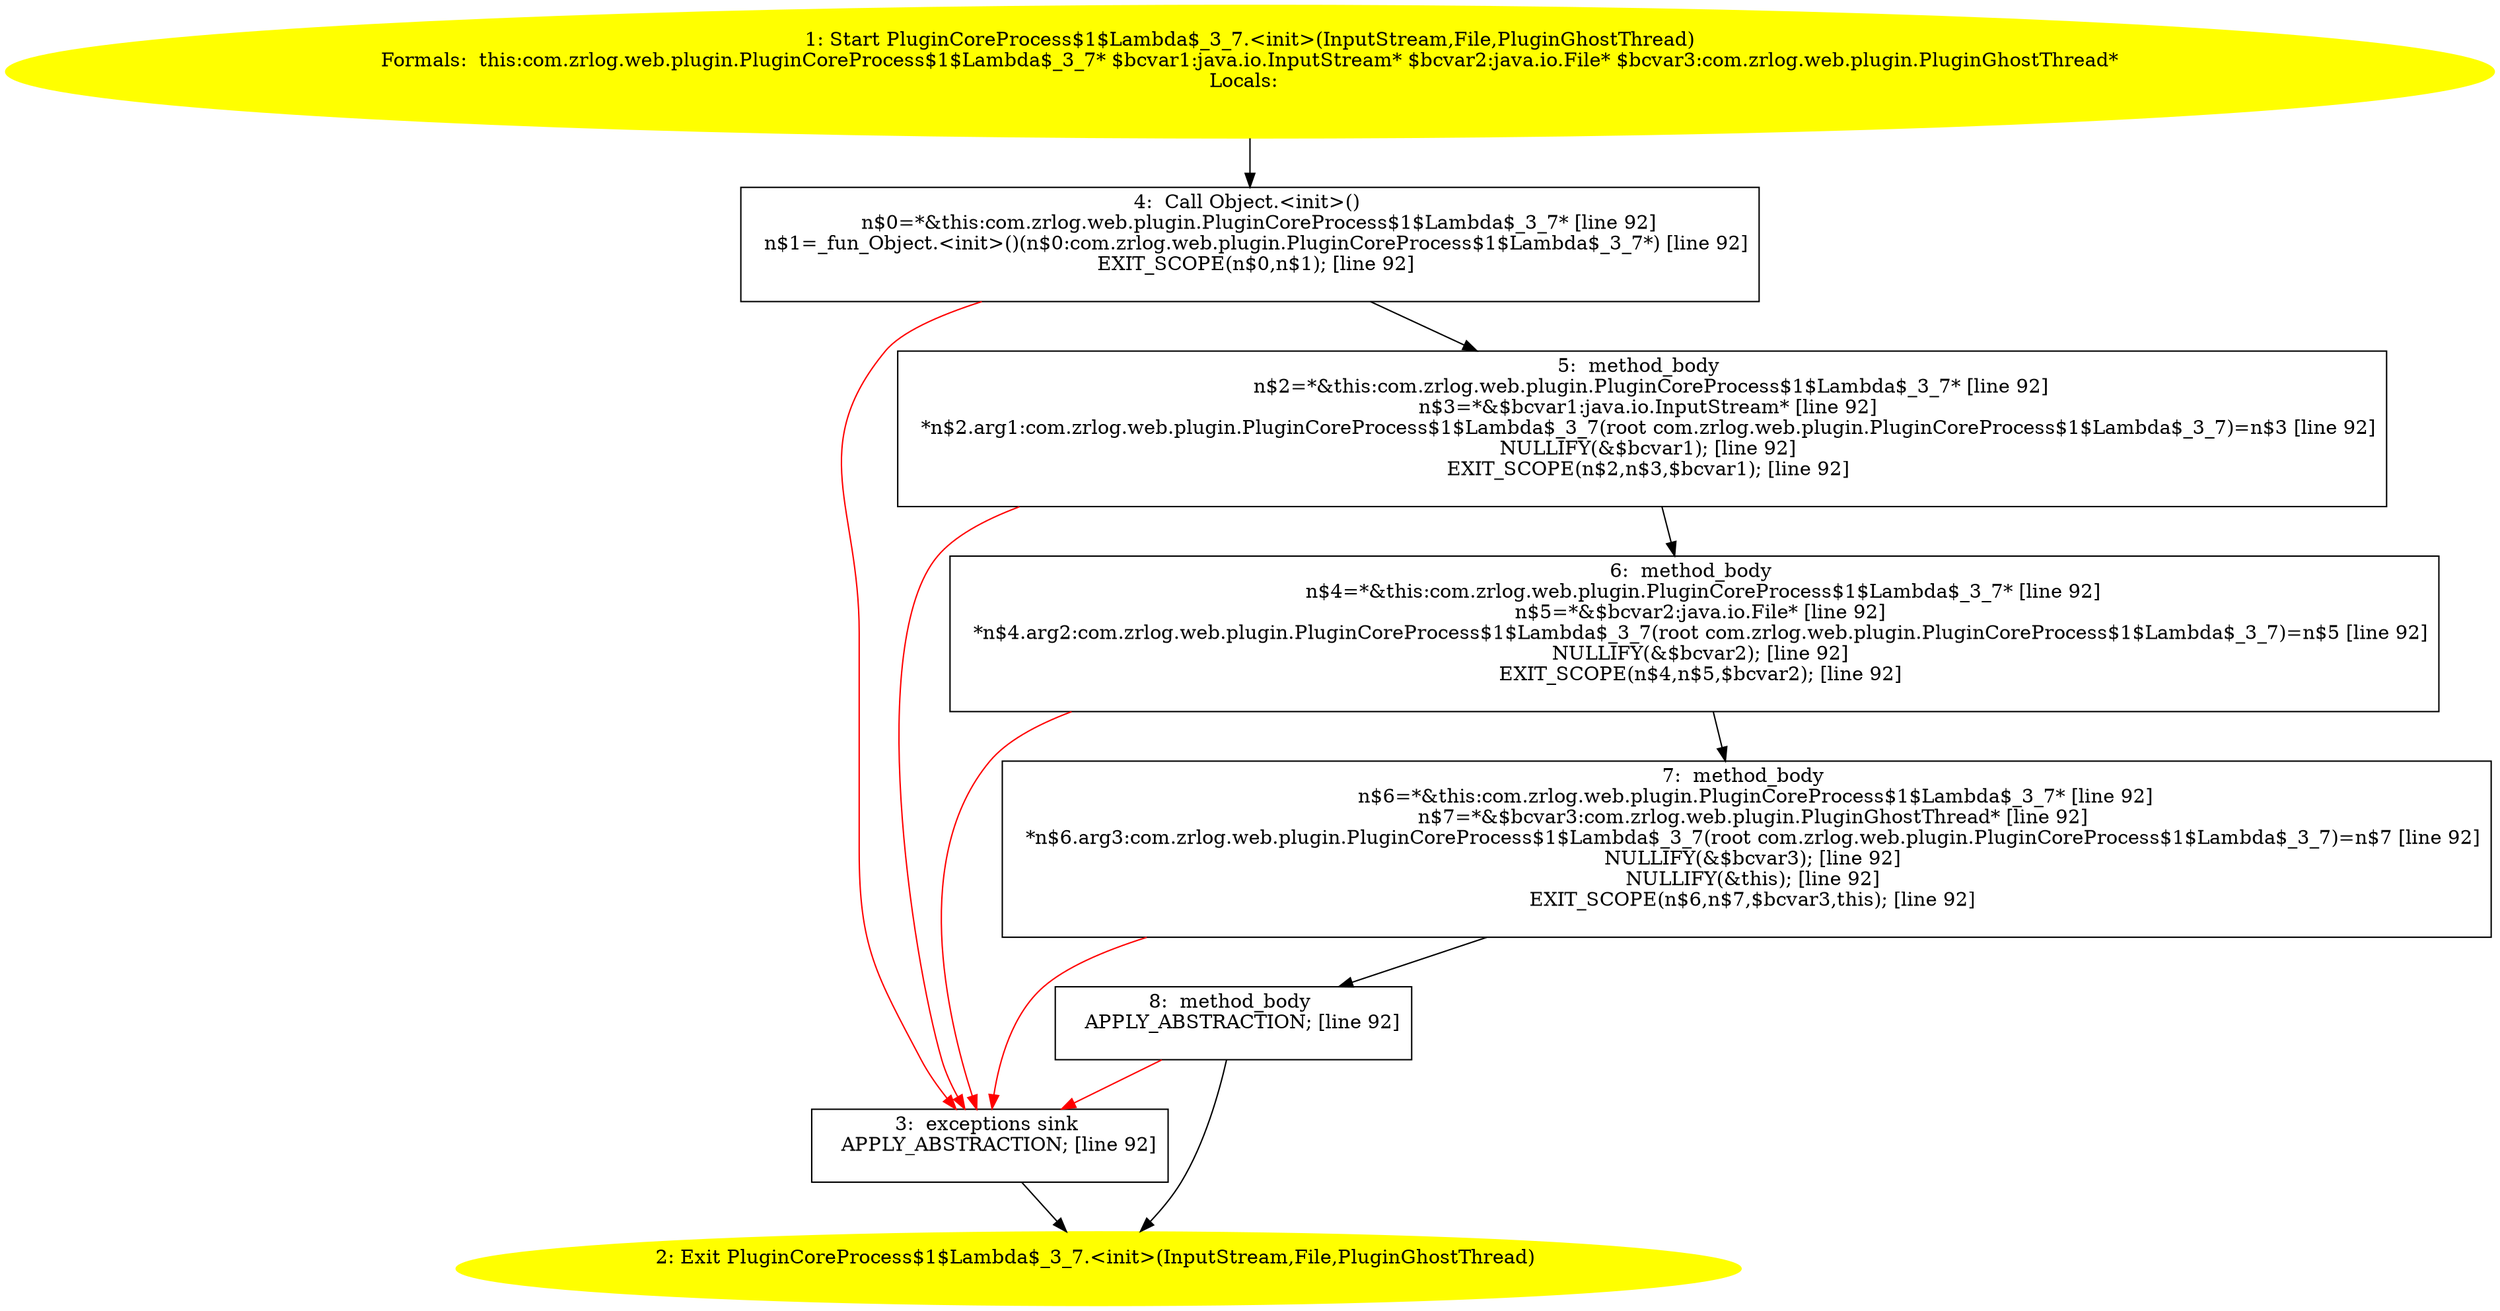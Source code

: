 /* @generated */
digraph cfg {
"com.zrlog.web.plugin.PluginCoreProcess$1$Lambda$_3_7.<init>(java.io.InputStream,java.io.File,com.zrl.298c723fc3fa68631677c58bf999076a_1" [label="1: Start PluginCoreProcess$1$Lambda$_3_7.<init>(InputStream,File,PluginGhostThread)\nFormals:  this:com.zrlog.web.plugin.PluginCoreProcess$1$Lambda$_3_7* $bcvar1:java.io.InputStream* $bcvar2:java.io.File* $bcvar3:com.zrlog.web.plugin.PluginGhostThread*\nLocals:  \n  " color=yellow style=filled]
	

	 "com.zrlog.web.plugin.PluginCoreProcess$1$Lambda$_3_7.<init>(java.io.InputStream,java.io.File,com.zrl.298c723fc3fa68631677c58bf999076a_1" -> "com.zrlog.web.plugin.PluginCoreProcess$1$Lambda$_3_7.<init>(java.io.InputStream,java.io.File,com.zrl.298c723fc3fa68631677c58bf999076a_4" ;
"com.zrlog.web.plugin.PluginCoreProcess$1$Lambda$_3_7.<init>(java.io.InputStream,java.io.File,com.zrl.298c723fc3fa68631677c58bf999076a_2" [label="2: Exit PluginCoreProcess$1$Lambda$_3_7.<init>(InputStream,File,PluginGhostThread) \n  " color=yellow style=filled]
	

"com.zrlog.web.plugin.PluginCoreProcess$1$Lambda$_3_7.<init>(java.io.InputStream,java.io.File,com.zrl.298c723fc3fa68631677c58bf999076a_3" [label="3:  exceptions sink \n   APPLY_ABSTRACTION; [line 92]\n " shape="box"]
	

	 "com.zrlog.web.plugin.PluginCoreProcess$1$Lambda$_3_7.<init>(java.io.InputStream,java.io.File,com.zrl.298c723fc3fa68631677c58bf999076a_3" -> "com.zrlog.web.plugin.PluginCoreProcess$1$Lambda$_3_7.<init>(java.io.InputStream,java.io.File,com.zrl.298c723fc3fa68631677c58bf999076a_2" ;
"com.zrlog.web.plugin.PluginCoreProcess$1$Lambda$_3_7.<init>(java.io.InputStream,java.io.File,com.zrl.298c723fc3fa68631677c58bf999076a_4" [label="4:  Call Object.<init>() \n   n$0=*&this:com.zrlog.web.plugin.PluginCoreProcess$1$Lambda$_3_7* [line 92]\n  n$1=_fun_Object.<init>()(n$0:com.zrlog.web.plugin.PluginCoreProcess$1$Lambda$_3_7*) [line 92]\n  EXIT_SCOPE(n$0,n$1); [line 92]\n " shape="box"]
	

	 "com.zrlog.web.plugin.PluginCoreProcess$1$Lambda$_3_7.<init>(java.io.InputStream,java.io.File,com.zrl.298c723fc3fa68631677c58bf999076a_4" -> "com.zrlog.web.plugin.PluginCoreProcess$1$Lambda$_3_7.<init>(java.io.InputStream,java.io.File,com.zrl.298c723fc3fa68631677c58bf999076a_5" ;
	 "com.zrlog.web.plugin.PluginCoreProcess$1$Lambda$_3_7.<init>(java.io.InputStream,java.io.File,com.zrl.298c723fc3fa68631677c58bf999076a_4" -> "com.zrlog.web.plugin.PluginCoreProcess$1$Lambda$_3_7.<init>(java.io.InputStream,java.io.File,com.zrl.298c723fc3fa68631677c58bf999076a_3" [color="red" ];
"com.zrlog.web.plugin.PluginCoreProcess$1$Lambda$_3_7.<init>(java.io.InputStream,java.io.File,com.zrl.298c723fc3fa68631677c58bf999076a_5" [label="5:  method_body \n   n$2=*&this:com.zrlog.web.plugin.PluginCoreProcess$1$Lambda$_3_7* [line 92]\n  n$3=*&$bcvar1:java.io.InputStream* [line 92]\n  *n$2.arg1:com.zrlog.web.plugin.PluginCoreProcess$1$Lambda$_3_7(root com.zrlog.web.plugin.PluginCoreProcess$1$Lambda$_3_7)=n$3 [line 92]\n  NULLIFY(&$bcvar1); [line 92]\n  EXIT_SCOPE(n$2,n$3,$bcvar1); [line 92]\n " shape="box"]
	

	 "com.zrlog.web.plugin.PluginCoreProcess$1$Lambda$_3_7.<init>(java.io.InputStream,java.io.File,com.zrl.298c723fc3fa68631677c58bf999076a_5" -> "com.zrlog.web.plugin.PluginCoreProcess$1$Lambda$_3_7.<init>(java.io.InputStream,java.io.File,com.zrl.298c723fc3fa68631677c58bf999076a_6" ;
	 "com.zrlog.web.plugin.PluginCoreProcess$1$Lambda$_3_7.<init>(java.io.InputStream,java.io.File,com.zrl.298c723fc3fa68631677c58bf999076a_5" -> "com.zrlog.web.plugin.PluginCoreProcess$1$Lambda$_3_7.<init>(java.io.InputStream,java.io.File,com.zrl.298c723fc3fa68631677c58bf999076a_3" [color="red" ];
"com.zrlog.web.plugin.PluginCoreProcess$1$Lambda$_3_7.<init>(java.io.InputStream,java.io.File,com.zrl.298c723fc3fa68631677c58bf999076a_6" [label="6:  method_body \n   n$4=*&this:com.zrlog.web.plugin.PluginCoreProcess$1$Lambda$_3_7* [line 92]\n  n$5=*&$bcvar2:java.io.File* [line 92]\n  *n$4.arg2:com.zrlog.web.plugin.PluginCoreProcess$1$Lambda$_3_7(root com.zrlog.web.plugin.PluginCoreProcess$1$Lambda$_3_7)=n$5 [line 92]\n  NULLIFY(&$bcvar2); [line 92]\n  EXIT_SCOPE(n$4,n$5,$bcvar2); [line 92]\n " shape="box"]
	

	 "com.zrlog.web.plugin.PluginCoreProcess$1$Lambda$_3_7.<init>(java.io.InputStream,java.io.File,com.zrl.298c723fc3fa68631677c58bf999076a_6" -> "com.zrlog.web.plugin.PluginCoreProcess$1$Lambda$_3_7.<init>(java.io.InputStream,java.io.File,com.zrl.298c723fc3fa68631677c58bf999076a_7" ;
	 "com.zrlog.web.plugin.PluginCoreProcess$1$Lambda$_3_7.<init>(java.io.InputStream,java.io.File,com.zrl.298c723fc3fa68631677c58bf999076a_6" -> "com.zrlog.web.plugin.PluginCoreProcess$1$Lambda$_3_7.<init>(java.io.InputStream,java.io.File,com.zrl.298c723fc3fa68631677c58bf999076a_3" [color="red" ];
"com.zrlog.web.plugin.PluginCoreProcess$1$Lambda$_3_7.<init>(java.io.InputStream,java.io.File,com.zrl.298c723fc3fa68631677c58bf999076a_7" [label="7:  method_body \n   n$6=*&this:com.zrlog.web.plugin.PluginCoreProcess$1$Lambda$_3_7* [line 92]\n  n$7=*&$bcvar3:com.zrlog.web.plugin.PluginGhostThread* [line 92]\n  *n$6.arg3:com.zrlog.web.plugin.PluginCoreProcess$1$Lambda$_3_7(root com.zrlog.web.plugin.PluginCoreProcess$1$Lambda$_3_7)=n$7 [line 92]\n  NULLIFY(&$bcvar3); [line 92]\n  NULLIFY(&this); [line 92]\n  EXIT_SCOPE(n$6,n$7,$bcvar3,this); [line 92]\n " shape="box"]
	

	 "com.zrlog.web.plugin.PluginCoreProcess$1$Lambda$_3_7.<init>(java.io.InputStream,java.io.File,com.zrl.298c723fc3fa68631677c58bf999076a_7" -> "com.zrlog.web.plugin.PluginCoreProcess$1$Lambda$_3_7.<init>(java.io.InputStream,java.io.File,com.zrl.298c723fc3fa68631677c58bf999076a_8" ;
	 "com.zrlog.web.plugin.PluginCoreProcess$1$Lambda$_3_7.<init>(java.io.InputStream,java.io.File,com.zrl.298c723fc3fa68631677c58bf999076a_7" -> "com.zrlog.web.plugin.PluginCoreProcess$1$Lambda$_3_7.<init>(java.io.InputStream,java.io.File,com.zrl.298c723fc3fa68631677c58bf999076a_3" [color="red" ];
"com.zrlog.web.plugin.PluginCoreProcess$1$Lambda$_3_7.<init>(java.io.InputStream,java.io.File,com.zrl.298c723fc3fa68631677c58bf999076a_8" [label="8:  method_body \n   APPLY_ABSTRACTION; [line 92]\n " shape="box"]
	

	 "com.zrlog.web.plugin.PluginCoreProcess$1$Lambda$_3_7.<init>(java.io.InputStream,java.io.File,com.zrl.298c723fc3fa68631677c58bf999076a_8" -> "com.zrlog.web.plugin.PluginCoreProcess$1$Lambda$_3_7.<init>(java.io.InputStream,java.io.File,com.zrl.298c723fc3fa68631677c58bf999076a_2" ;
	 "com.zrlog.web.plugin.PluginCoreProcess$1$Lambda$_3_7.<init>(java.io.InputStream,java.io.File,com.zrl.298c723fc3fa68631677c58bf999076a_8" -> "com.zrlog.web.plugin.PluginCoreProcess$1$Lambda$_3_7.<init>(java.io.InputStream,java.io.File,com.zrl.298c723fc3fa68631677c58bf999076a_3" [color="red" ];
}
